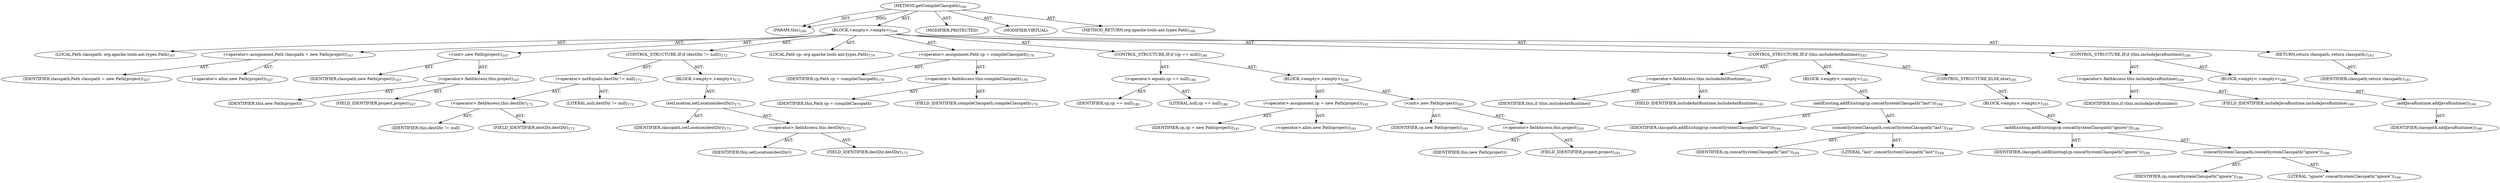 digraph "getCompileClasspath" {  
"111669149699" [label = <(METHOD,getCompileClasspath)<SUB>166</SUB>> ]
"115964117005" [label = <(PARAM,this)<SUB>166</SUB>> ]
"25769803779" [label = <(BLOCK,&lt;empty&gt;,&lt;empty&gt;)<SUB>166</SUB>> ]
"94489280512" [label = <(LOCAL,Path classpath: org.apache.tools.ant.types.Path)<SUB>167</SUB>> ]
"30064771136" [label = <(&lt;operator&gt;.assignment,Path classpath = new Path(project))<SUB>167</SUB>> ]
"68719476799" [label = <(IDENTIFIER,classpath,Path classpath = new Path(project))<SUB>167</SUB>> ]
"30064771137" [label = <(&lt;operator&gt;.alloc,new Path(project))<SUB>167</SUB>> ]
"30064771138" [label = <(&lt;init&gt;,new Path(project))<SUB>167</SUB>> ]
"68719476800" [label = <(IDENTIFIER,classpath,new Path(project))<SUB>167</SUB>> ]
"30064771139" [label = <(&lt;operator&gt;.fieldAccess,this.project)<SUB>167</SUB>> ]
"68719476801" [label = <(IDENTIFIER,this,new Path(project))> ]
"55834574871" [label = <(FIELD_IDENTIFIER,project,project)<SUB>167</SUB>> ]
"47244640256" [label = <(CONTROL_STRUCTURE,IF,if (destDir != null))<SUB>172</SUB>> ]
"30064771140" [label = <(&lt;operator&gt;.notEquals,destDir != null)<SUB>172</SUB>> ]
"30064771141" [label = <(&lt;operator&gt;.fieldAccess,this.destDir)<SUB>172</SUB>> ]
"68719476802" [label = <(IDENTIFIER,this,destDir != null)> ]
"55834574872" [label = <(FIELD_IDENTIFIER,destDir,destDir)<SUB>172</SUB>> ]
"90194313216" [label = <(LITERAL,null,destDir != null)<SUB>172</SUB>> ]
"25769803780" [label = <(BLOCK,&lt;empty&gt;,&lt;empty&gt;)<SUB>172</SUB>> ]
"30064771142" [label = <(setLocation,setLocation(destDir))<SUB>173</SUB>> ]
"68719476803" [label = <(IDENTIFIER,classpath,setLocation(destDir))<SUB>173</SUB>> ]
"30064771143" [label = <(&lt;operator&gt;.fieldAccess,this.destDir)<SUB>173</SUB>> ]
"68719476804" [label = <(IDENTIFIER,this,setLocation(destDir))> ]
"55834574873" [label = <(FIELD_IDENTIFIER,destDir,destDir)<SUB>173</SUB>> ]
"94489280513" [label = <(LOCAL,Path cp: org.apache.tools.ant.types.Path)<SUB>179</SUB>> ]
"30064771144" [label = <(&lt;operator&gt;.assignment,Path cp = compileClasspath)<SUB>179</SUB>> ]
"68719476805" [label = <(IDENTIFIER,cp,Path cp = compileClasspath)<SUB>179</SUB>> ]
"30064771145" [label = <(&lt;operator&gt;.fieldAccess,this.compileClasspath)<SUB>179</SUB>> ]
"68719476806" [label = <(IDENTIFIER,this,Path cp = compileClasspath)> ]
"55834574874" [label = <(FIELD_IDENTIFIER,compileClasspath,compileClasspath)<SUB>179</SUB>> ]
"47244640257" [label = <(CONTROL_STRUCTURE,IF,if (cp == null))<SUB>180</SUB>> ]
"30064771146" [label = <(&lt;operator&gt;.equals,cp == null)<SUB>180</SUB>> ]
"68719476807" [label = <(IDENTIFIER,cp,cp == null)<SUB>180</SUB>> ]
"90194313217" [label = <(LITERAL,null,cp == null)<SUB>180</SUB>> ]
"25769803781" [label = <(BLOCK,&lt;empty&gt;,&lt;empty&gt;)<SUB>180</SUB>> ]
"30064771147" [label = <(&lt;operator&gt;.assignment,cp = new Path(project))<SUB>181</SUB>> ]
"68719476808" [label = <(IDENTIFIER,cp,cp = new Path(project))<SUB>181</SUB>> ]
"30064771148" [label = <(&lt;operator&gt;.alloc,new Path(project))<SUB>181</SUB>> ]
"30064771149" [label = <(&lt;init&gt;,new Path(project))<SUB>181</SUB>> ]
"68719476809" [label = <(IDENTIFIER,cp,new Path(project))<SUB>181</SUB>> ]
"30064771150" [label = <(&lt;operator&gt;.fieldAccess,this.project)<SUB>181</SUB>> ]
"68719476810" [label = <(IDENTIFIER,this,new Path(project))> ]
"55834574875" [label = <(FIELD_IDENTIFIER,project,project)<SUB>181</SUB>> ]
"47244640258" [label = <(CONTROL_STRUCTURE,IF,if (this.includeAntRuntime))<SUB>183</SUB>> ]
"30064771151" [label = <(&lt;operator&gt;.fieldAccess,this.includeAntRuntime)<SUB>183</SUB>> ]
"68719476811" [label = <(IDENTIFIER,this,if (this.includeAntRuntime))> ]
"55834574876" [label = <(FIELD_IDENTIFIER,includeAntRuntime,includeAntRuntime)<SUB>183</SUB>> ]
"25769803782" [label = <(BLOCK,&lt;empty&gt;,&lt;empty&gt;)<SUB>183</SUB>> ]
"30064771152" [label = <(addExisting,addExisting(cp.concatSystemClasspath(&quot;last&quot;)))<SUB>184</SUB>> ]
"68719476812" [label = <(IDENTIFIER,classpath,addExisting(cp.concatSystemClasspath(&quot;last&quot;)))<SUB>184</SUB>> ]
"30064771153" [label = <(concatSystemClasspath,concatSystemClasspath(&quot;last&quot;))<SUB>184</SUB>> ]
"68719476813" [label = <(IDENTIFIER,cp,concatSystemClasspath(&quot;last&quot;))<SUB>184</SUB>> ]
"90194313218" [label = <(LITERAL,&quot;last&quot;,concatSystemClasspath(&quot;last&quot;))<SUB>184</SUB>> ]
"47244640259" [label = <(CONTROL_STRUCTURE,ELSE,else)<SUB>185</SUB>> ]
"25769803783" [label = <(BLOCK,&lt;empty&gt;,&lt;empty&gt;)<SUB>185</SUB>> ]
"30064771154" [label = <(addExisting,addExisting(cp.concatSystemClasspath(&quot;ignore&quot;)))<SUB>186</SUB>> ]
"68719476814" [label = <(IDENTIFIER,classpath,addExisting(cp.concatSystemClasspath(&quot;ignore&quot;)))<SUB>186</SUB>> ]
"30064771155" [label = <(concatSystemClasspath,concatSystemClasspath(&quot;ignore&quot;))<SUB>186</SUB>> ]
"68719476815" [label = <(IDENTIFIER,cp,concatSystemClasspath(&quot;ignore&quot;))<SUB>186</SUB>> ]
"90194313219" [label = <(LITERAL,&quot;ignore&quot;,concatSystemClasspath(&quot;ignore&quot;))<SUB>186</SUB>> ]
"47244640260" [label = <(CONTROL_STRUCTURE,IF,if (this.includeJavaRuntime))<SUB>189</SUB>> ]
"30064771156" [label = <(&lt;operator&gt;.fieldAccess,this.includeJavaRuntime)<SUB>189</SUB>> ]
"68719476816" [label = <(IDENTIFIER,this,if (this.includeJavaRuntime))> ]
"55834574877" [label = <(FIELD_IDENTIFIER,includeJavaRuntime,includeJavaRuntime)<SUB>189</SUB>> ]
"25769803784" [label = <(BLOCK,&lt;empty&gt;,&lt;empty&gt;)<SUB>189</SUB>> ]
"30064771157" [label = <(addJavaRuntime,addJavaRuntime())<SUB>190</SUB>> ]
"68719476817" [label = <(IDENTIFIER,classpath,addJavaRuntime())<SUB>190</SUB>> ]
"146028888066" [label = <(RETURN,return classpath;,return classpath;)<SUB>193</SUB>> ]
"68719476818" [label = <(IDENTIFIER,classpath,return classpath;)<SUB>193</SUB>> ]
"133143986206" [label = <(MODIFIER,PROTECTED)> ]
"133143986207" [label = <(MODIFIER,VIRTUAL)> ]
"128849018883" [label = <(METHOD_RETURN,org.apache.tools.ant.types.Path)<SUB>166</SUB>> ]
  "111669149699" -> "115964117005"  [ label = "AST: "] 
  "111669149699" -> "25769803779"  [ label = "AST: "] 
  "111669149699" -> "133143986206"  [ label = "AST: "] 
  "111669149699" -> "133143986207"  [ label = "AST: "] 
  "111669149699" -> "128849018883"  [ label = "AST: "] 
  "25769803779" -> "94489280512"  [ label = "AST: "] 
  "25769803779" -> "30064771136"  [ label = "AST: "] 
  "25769803779" -> "30064771138"  [ label = "AST: "] 
  "25769803779" -> "47244640256"  [ label = "AST: "] 
  "25769803779" -> "94489280513"  [ label = "AST: "] 
  "25769803779" -> "30064771144"  [ label = "AST: "] 
  "25769803779" -> "47244640257"  [ label = "AST: "] 
  "25769803779" -> "47244640258"  [ label = "AST: "] 
  "25769803779" -> "47244640260"  [ label = "AST: "] 
  "25769803779" -> "146028888066"  [ label = "AST: "] 
  "30064771136" -> "68719476799"  [ label = "AST: "] 
  "30064771136" -> "30064771137"  [ label = "AST: "] 
  "30064771138" -> "68719476800"  [ label = "AST: "] 
  "30064771138" -> "30064771139"  [ label = "AST: "] 
  "30064771139" -> "68719476801"  [ label = "AST: "] 
  "30064771139" -> "55834574871"  [ label = "AST: "] 
  "47244640256" -> "30064771140"  [ label = "AST: "] 
  "47244640256" -> "25769803780"  [ label = "AST: "] 
  "30064771140" -> "30064771141"  [ label = "AST: "] 
  "30064771140" -> "90194313216"  [ label = "AST: "] 
  "30064771141" -> "68719476802"  [ label = "AST: "] 
  "30064771141" -> "55834574872"  [ label = "AST: "] 
  "25769803780" -> "30064771142"  [ label = "AST: "] 
  "30064771142" -> "68719476803"  [ label = "AST: "] 
  "30064771142" -> "30064771143"  [ label = "AST: "] 
  "30064771143" -> "68719476804"  [ label = "AST: "] 
  "30064771143" -> "55834574873"  [ label = "AST: "] 
  "30064771144" -> "68719476805"  [ label = "AST: "] 
  "30064771144" -> "30064771145"  [ label = "AST: "] 
  "30064771145" -> "68719476806"  [ label = "AST: "] 
  "30064771145" -> "55834574874"  [ label = "AST: "] 
  "47244640257" -> "30064771146"  [ label = "AST: "] 
  "47244640257" -> "25769803781"  [ label = "AST: "] 
  "30064771146" -> "68719476807"  [ label = "AST: "] 
  "30064771146" -> "90194313217"  [ label = "AST: "] 
  "25769803781" -> "30064771147"  [ label = "AST: "] 
  "25769803781" -> "30064771149"  [ label = "AST: "] 
  "30064771147" -> "68719476808"  [ label = "AST: "] 
  "30064771147" -> "30064771148"  [ label = "AST: "] 
  "30064771149" -> "68719476809"  [ label = "AST: "] 
  "30064771149" -> "30064771150"  [ label = "AST: "] 
  "30064771150" -> "68719476810"  [ label = "AST: "] 
  "30064771150" -> "55834574875"  [ label = "AST: "] 
  "47244640258" -> "30064771151"  [ label = "AST: "] 
  "47244640258" -> "25769803782"  [ label = "AST: "] 
  "47244640258" -> "47244640259"  [ label = "AST: "] 
  "30064771151" -> "68719476811"  [ label = "AST: "] 
  "30064771151" -> "55834574876"  [ label = "AST: "] 
  "25769803782" -> "30064771152"  [ label = "AST: "] 
  "30064771152" -> "68719476812"  [ label = "AST: "] 
  "30064771152" -> "30064771153"  [ label = "AST: "] 
  "30064771153" -> "68719476813"  [ label = "AST: "] 
  "30064771153" -> "90194313218"  [ label = "AST: "] 
  "47244640259" -> "25769803783"  [ label = "AST: "] 
  "25769803783" -> "30064771154"  [ label = "AST: "] 
  "30064771154" -> "68719476814"  [ label = "AST: "] 
  "30064771154" -> "30064771155"  [ label = "AST: "] 
  "30064771155" -> "68719476815"  [ label = "AST: "] 
  "30064771155" -> "90194313219"  [ label = "AST: "] 
  "47244640260" -> "30064771156"  [ label = "AST: "] 
  "47244640260" -> "25769803784"  [ label = "AST: "] 
  "30064771156" -> "68719476816"  [ label = "AST: "] 
  "30064771156" -> "55834574877"  [ label = "AST: "] 
  "25769803784" -> "30064771157"  [ label = "AST: "] 
  "30064771157" -> "68719476817"  [ label = "AST: "] 
  "146028888066" -> "68719476818"  [ label = "AST: "] 
  "111669149699" -> "115964117005"  [ label = "DDG: "] 
}
